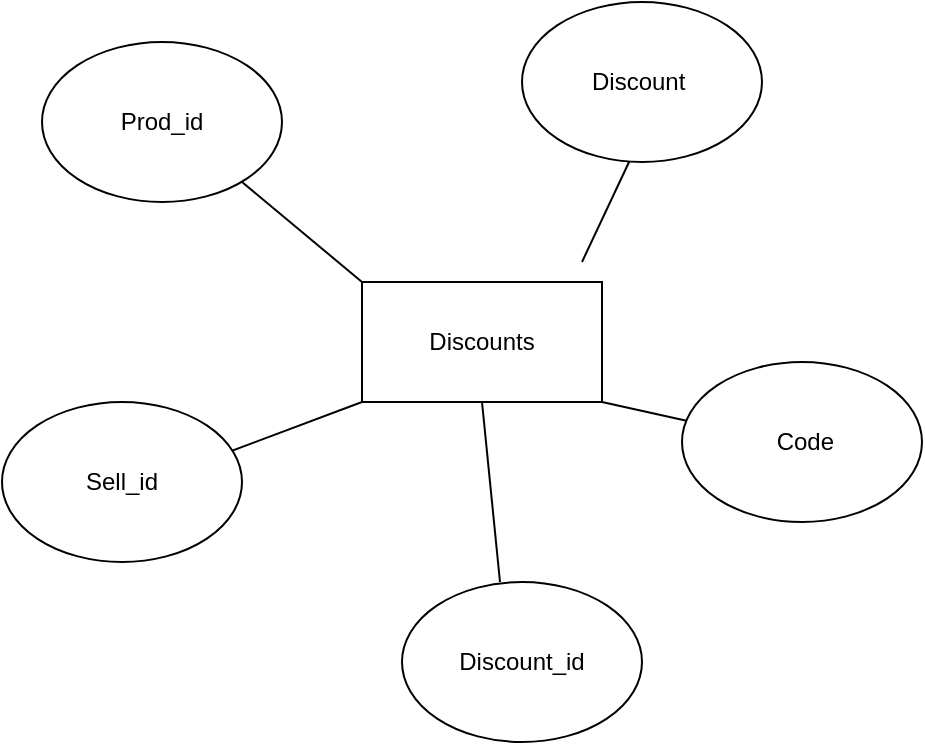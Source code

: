 <mxfile version="20.6.0" type="device"><diagram id="vt1__l7csKGh_TK3QeEd" name="Page-1"><mxGraphModel dx="1278" dy="539" grid="1" gridSize="10" guides="1" tooltips="1" connect="1" arrows="1" fold="1" page="1" pageScale="1" pageWidth="850" pageHeight="1100" math="0" shadow="0"><root><mxCell id="0"/><mxCell id="1" parent="0"/><mxCell id="WRZ8b8_aDvl_zfgsD_Tw-1" value="Discounts" style="rounded=0;whiteSpace=wrap;html=1;" parent="1" vertex="1"><mxGeometry x="350" y="260" width="120" height="60" as="geometry"/></mxCell><mxCell id="WRZ8b8_aDvl_zfgsD_Tw-9" value="Discount&amp;nbsp;" style="ellipse;whiteSpace=wrap;html=1;" parent="1" vertex="1"><mxGeometry x="430" y="120" width="120" height="80" as="geometry"/></mxCell><mxCell id="WRZ8b8_aDvl_zfgsD_Tw-10" value="Prod_id" style="ellipse;whiteSpace=wrap;html=1;" parent="1" vertex="1"><mxGeometry x="190" y="140" width="120" height="80" as="geometry"/></mxCell><mxCell id="WRZ8b8_aDvl_zfgsD_Tw-11" value="" style="endArrow=none;html=1;rounded=0;exitX=1;exitY=1;exitDx=0;exitDy=0;entryX=0.047;entryY=0.252;entryDx=0;entryDy=0;entryPerimeter=0;" parent="1" source="WRZ8b8_aDvl_zfgsD_Tw-1" edge="1"><mxGeometry width="50" height="50" relative="1" as="geometry"><mxPoint x="450" y="410" as="sourcePoint"/><mxPoint x="515.64" y="330.16" as="targetPoint"/></mxGeometry></mxCell><mxCell id="WRZ8b8_aDvl_zfgsD_Tw-12" value="" style="endArrow=none;html=1;rounded=0;exitX=0.5;exitY=1;exitDx=0;exitDy=0;" parent="1" source="WRZ8b8_aDvl_zfgsD_Tw-1" edge="1"><mxGeometry width="50" height="50" relative="1" as="geometry"><mxPoint x="540" y="330" as="sourcePoint"/><mxPoint x="419" y="410" as="targetPoint"/></mxGeometry></mxCell><mxCell id="WRZ8b8_aDvl_zfgsD_Tw-14" value="" style="endArrow=none;html=1;rounded=0;exitX=0.447;exitY=0.997;exitDx=0;exitDy=0;exitPerimeter=0;" parent="1" source="WRZ8b8_aDvl_zfgsD_Tw-9" edge="1"><mxGeometry width="50" height="50" relative="1" as="geometry"><mxPoint x="400" y="210" as="sourcePoint"/><mxPoint x="460" y="250" as="targetPoint"/></mxGeometry></mxCell><mxCell id="WRZ8b8_aDvl_zfgsD_Tw-15" value="" style="endArrow=none;html=1;rounded=0;entryX=0;entryY=0;entryDx=0;entryDy=0;" parent="1" target="WRZ8b8_aDvl_zfgsD_Tw-1" edge="1"><mxGeometry width="50" height="50" relative="1" as="geometry"><mxPoint x="290" y="210" as="sourcePoint"/><mxPoint x="330" y="180" as="targetPoint"/></mxGeometry></mxCell><mxCell id="WRZ8b8_aDvl_zfgsD_Tw-17" value="" style="endArrow=none;html=1;rounded=0;entryX=0;entryY=1;entryDx=0;entryDy=0;" parent="1" target="WRZ8b8_aDvl_zfgsD_Tw-1" edge="1"><mxGeometry width="50" height="50" relative="1" as="geometry"><mxPoint x="270" y="350" as="sourcePoint"/><mxPoint x="480" y="230" as="targetPoint"/></mxGeometry></mxCell><mxCell id="bRtqbJGN9ybs6zwOscUR-1" value="&amp;nbsp;Code" style="ellipse;whiteSpace=wrap;html=1;" vertex="1" parent="1"><mxGeometry x="510" y="300" width="120" height="80" as="geometry"/></mxCell><mxCell id="bRtqbJGN9ybs6zwOscUR-2" value="Discount_id" style="ellipse;whiteSpace=wrap;html=1;" vertex="1" parent="1"><mxGeometry x="370" y="410" width="120" height="80" as="geometry"/></mxCell><mxCell id="bRtqbJGN9ybs6zwOscUR-3" value="Sell_id" style="ellipse;whiteSpace=wrap;html=1;" vertex="1" parent="1"><mxGeometry x="170" y="320" width="120" height="80" as="geometry"/></mxCell></root></mxGraphModel></diagram></mxfile>